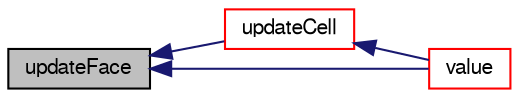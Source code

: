 digraph "updateFace"
{
  bgcolor="transparent";
  edge [fontname="FreeSans",fontsize="10",labelfontname="FreeSans",labelfontsize="10"];
  node [fontname="FreeSans",fontsize="10",shape=record];
  rankdir="LR";
  Node100 [label="updateFace",height=0.2,width=0.4,color="black", fillcolor="grey75", style="filled", fontcolor="black"];
  Node100 -> Node101 [dir="back",color="midnightblue",fontsize="10",style="solid",fontname="FreeSans"];
  Node101 [label="updateCell",height=0.2,width=0.4,color="red",URL="$a22514.html#a49ac65307ae80a476bd8e34a844e9667",tooltip="Influence of neighbouring face. "];
  Node101 -> Node107 [dir="back",color="midnightblue",fontsize="10",style="solid",fontname="FreeSans"];
  Node107 [label="value",height=0.2,width=0.4,color="red",URL="$a22514.html#a6aa9f99925da07d8bb874f46b238148f",tooltip="Return value. "];
  Node100 -> Node107 [dir="back",color="midnightblue",fontsize="10",style="solid",fontname="FreeSans"];
}
